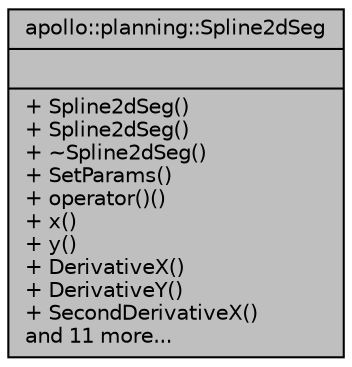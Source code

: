 digraph "apollo::planning::Spline2dSeg"
{
  edge [fontname="Helvetica",fontsize="10",labelfontname="Helvetica",labelfontsize="10"];
  node [fontname="Helvetica",fontsize="10",shape=record];
  Node1 [label="{apollo::planning::Spline2dSeg\n||+ Spline2dSeg()\l+ Spline2dSeg()\l+ ~Spline2dSeg()\l+ SetParams()\l+ operator()()\l+ x()\l+ y()\l+ DerivativeX()\l+ DerivativeY()\l+ SecondDerivativeX()\land 11 more...\l}",height=0.2,width=0.4,color="black", fillcolor="grey75", style="filled" fontcolor="black"];
}
